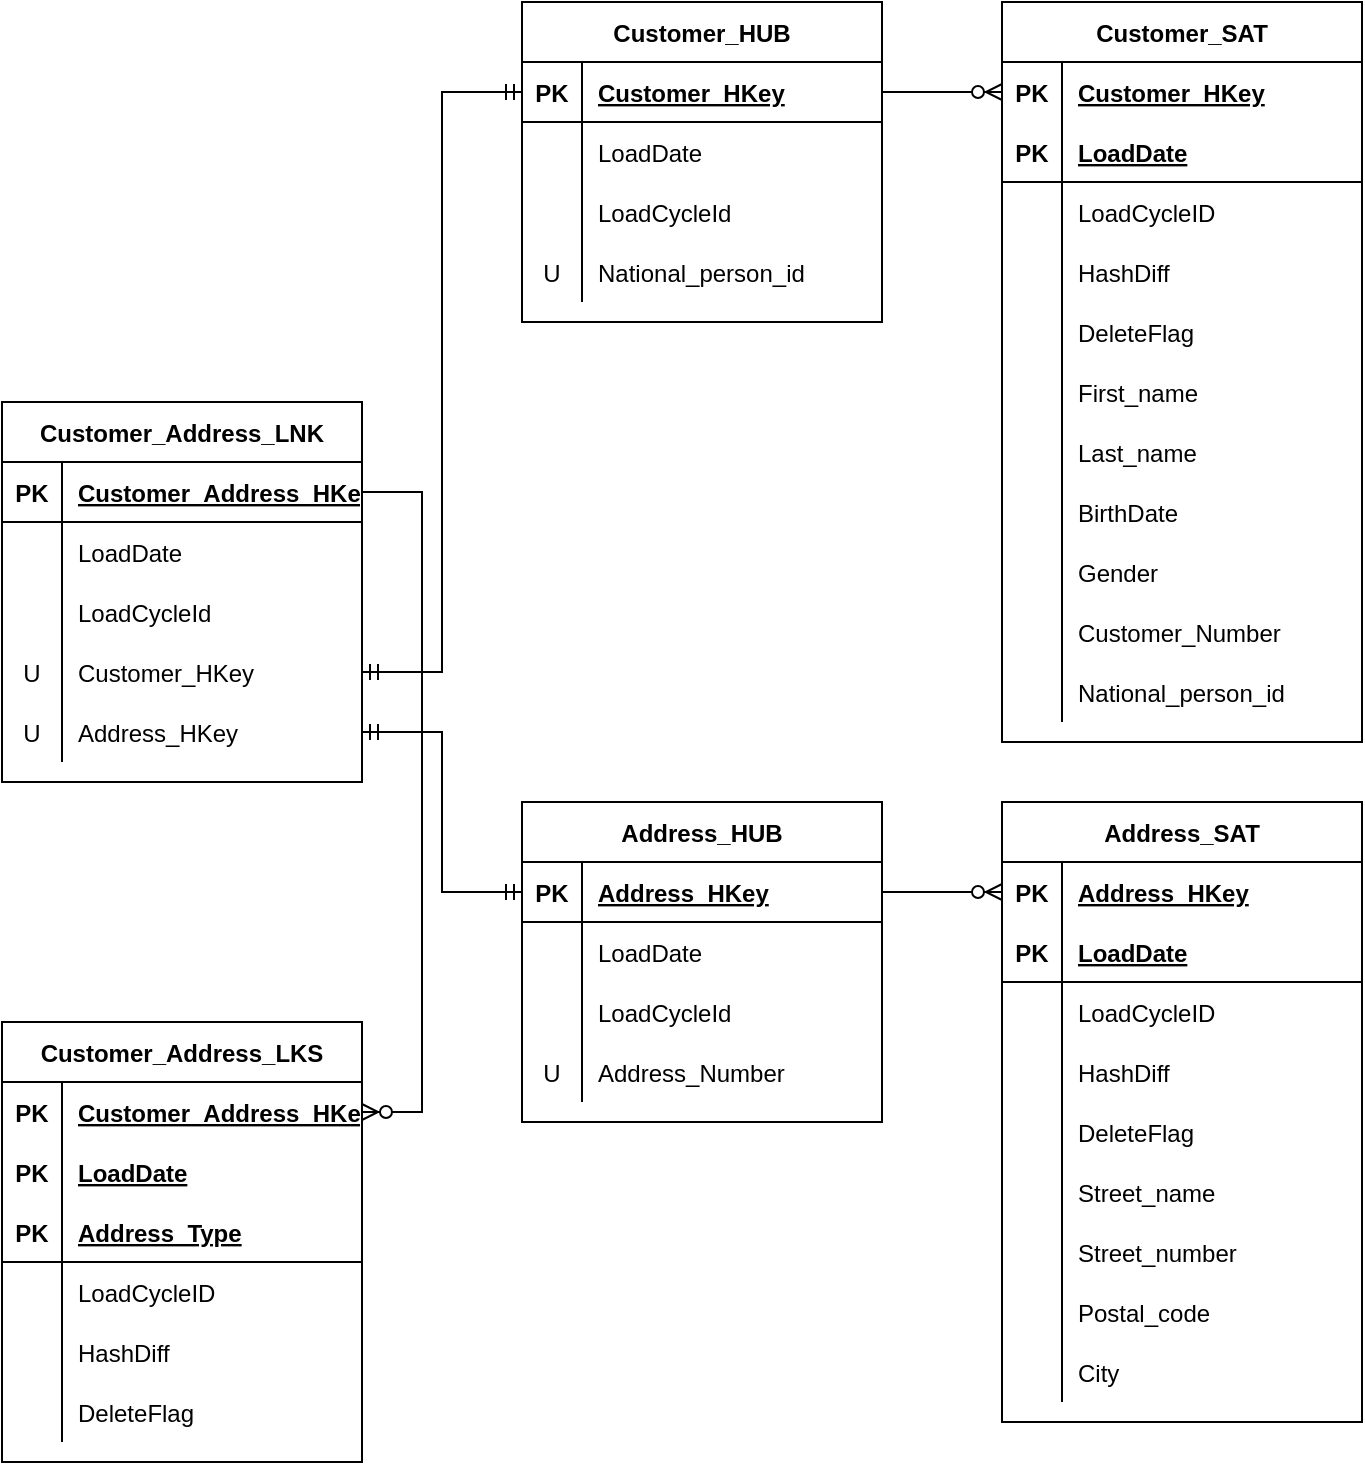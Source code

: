 <mxfile version="16.6.1" type="github">
  <diagram id="XhAqb81qaY7WWSxsu5OB" name="Page-1">
    <mxGraphModel dx="1407" dy="971" grid="1" gridSize="10" guides="1" tooltips="1" connect="1" arrows="1" fold="1" page="1" pageScale="1" pageWidth="827" pageHeight="1169" math="0" shadow="0">
      <root>
        <mxCell id="0" />
        <mxCell id="1" parent="0" />
        <mxCell id="ZphcTN7l0d4UDiau926S-1" value="Customer_HUB" style="shape=table;startSize=30;container=1;collapsible=1;childLayout=tableLayout;fixedRows=1;rowLines=0;fontStyle=1;align=center;resizeLast=1;" parent="1" vertex="1">
          <mxGeometry x="380" y="40" width="180" height="160" as="geometry" />
        </mxCell>
        <mxCell id="ZphcTN7l0d4UDiau926S-2" value="" style="shape=tableRow;horizontal=0;startSize=0;swimlaneHead=0;swimlaneBody=0;fillColor=none;collapsible=0;dropTarget=0;points=[[0,0.5],[1,0.5]];portConstraint=eastwest;top=0;left=0;right=0;bottom=1;" parent="ZphcTN7l0d4UDiau926S-1" vertex="1">
          <mxGeometry y="30" width="180" height="30" as="geometry" />
        </mxCell>
        <mxCell id="ZphcTN7l0d4UDiau926S-3" value="PK" style="shape=partialRectangle;connectable=0;fillColor=none;top=0;left=0;bottom=0;right=0;fontStyle=1;overflow=hidden;" parent="ZphcTN7l0d4UDiau926S-2" vertex="1">
          <mxGeometry width="30" height="30" as="geometry">
            <mxRectangle width="30" height="30" as="alternateBounds" />
          </mxGeometry>
        </mxCell>
        <mxCell id="ZphcTN7l0d4UDiau926S-4" value="Customer_HKey" style="shape=partialRectangle;connectable=0;fillColor=none;top=0;left=0;bottom=0;right=0;align=left;spacingLeft=6;fontStyle=5;overflow=hidden;" parent="ZphcTN7l0d4UDiau926S-2" vertex="1">
          <mxGeometry x="30" width="150" height="30" as="geometry">
            <mxRectangle width="150" height="30" as="alternateBounds" />
          </mxGeometry>
        </mxCell>
        <mxCell id="ZphcTN7l0d4UDiau926S-5" value="" style="shape=tableRow;horizontal=0;startSize=0;swimlaneHead=0;swimlaneBody=0;fillColor=none;collapsible=0;dropTarget=0;points=[[0,0.5],[1,0.5]];portConstraint=eastwest;top=0;left=0;right=0;bottom=0;" parent="ZphcTN7l0d4UDiau926S-1" vertex="1">
          <mxGeometry y="60" width="180" height="30" as="geometry" />
        </mxCell>
        <mxCell id="ZphcTN7l0d4UDiau926S-6" value="" style="shape=partialRectangle;connectable=0;fillColor=none;top=0;left=0;bottom=0;right=0;editable=1;overflow=hidden;" parent="ZphcTN7l0d4UDiau926S-5" vertex="1">
          <mxGeometry width="30" height="30" as="geometry">
            <mxRectangle width="30" height="30" as="alternateBounds" />
          </mxGeometry>
        </mxCell>
        <mxCell id="ZphcTN7l0d4UDiau926S-7" value="LoadDate" style="shape=partialRectangle;connectable=0;fillColor=none;top=0;left=0;bottom=0;right=0;align=left;spacingLeft=6;overflow=hidden;" parent="ZphcTN7l0d4UDiau926S-5" vertex="1">
          <mxGeometry x="30" width="150" height="30" as="geometry">
            <mxRectangle width="150" height="30" as="alternateBounds" />
          </mxGeometry>
        </mxCell>
        <mxCell id="ZphcTN7l0d4UDiau926S-8" value="" style="shape=tableRow;horizontal=0;startSize=0;swimlaneHead=0;swimlaneBody=0;fillColor=none;collapsible=0;dropTarget=0;points=[[0,0.5],[1,0.5]];portConstraint=eastwest;top=0;left=0;right=0;bottom=0;" parent="ZphcTN7l0d4UDiau926S-1" vertex="1">
          <mxGeometry y="90" width="180" height="30" as="geometry" />
        </mxCell>
        <mxCell id="ZphcTN7l0d4UDiau926S-9" value="" style="shape=partialRectangle;connectable=0;fillColor=none;top=0;left=0;bottom=0;right=0;editable=1;overflow=hidden;" parent="ZphcTN7l0d4UDiau926S-8" vertex="1">
          <mxGeometry width="30" height="30" as="geometry">
            <mxRectangle width="30" height="30" as="alternateBounds" />
          </mxGeometry>
        </mxCell>
        <mxCell id="ZphcTN7l0d4UDiau926S-10" value="LoadCycleId" style="shape=partialRectangle;connectable=0;fillColor=none;top=0;left=0;bottom=0;right=0;align=left;spacingLeft=6;overflow=hidden;" parent="ZphcTN7l0d4UDiau926S-8" vertex="1">
          <mxGeometry x="30" width="150" height="30" as="geometry">
            <mxRectangle width="150" height="30" as="alternateBounds" />
          </mxGeometry>
        </mxCell>
        <mxCell id="ZphcTN7l0d4UDiau926S-11" value="" style="shape=tableRow;horizontal=0;startSize=0;swimlaneHead=0;swimlaneBody=0;fillColor=none;collapsible=0;dropTarget=0;points=[[0,0.5],[1,0.5]];portConstraint=eastwest;top=0;left=0;right=0;bottom=0;" parent="ZphcTN7l0d4UDiau926S-1" vertex="1">
          <mxGeometry y="120" width="180" height="30" as="geometry" />
        </mxCell>
        <mxCell id="ZphcTN7l0d4UDiau926S-12" value="U" style="shape=partialRectangle;connectable=0;fillColor=none;top=0;left=0;bottom=0;right=0;editable=1;overflow=hidden;" parent="ZphcTN7l0d4UDiau926S-11" vertex="1">
          <mxGeometry width="30" height="30" as="geometry">
            <mxRectangle width="30" height="30" as="alternateBounds" />
          </mxGeometry>
        </mxCell>
        <mxCell id="ZphcTN7l0d4UDiau926S-13" value="National_person_id" style="shape=partialRectangle;connectable=0;fillColor=none;top=0;left=0;bottom=0;right=0;align=left;spacingLeft=6;overflow=hidden;" parent="ZphcTN7l0d4UDiau926S-11" vertex="1">
          <mxGeometry x="30" width="150" height="30" as="geometry">
            <mxRectangle width="150" height="30" as="alternateBounds" />
          </mxGeometry>
        </mxCell>
        <mxCell id="_coLPlHxsg114Q_rJmpB-6" value="" style="edgeStyle=entityRelationEdgeStyle;fontSize=12;html=1;endArrow=ERzeroToMany;endFill=1;rounded=0;entryX=0;entryY=0.5;entryDx=0;entryDy=0;exitX=1;exitY=0.5;exitDx=0;exitDy=0;" parent="1" source="ZphcTN7l0d4UDiau926S-2" target="V0uBWuoTzlH4KgRFB7Cc-2" edge="1">
          <mxGeometry width="100" height="100" relative="1" as="geometry">
            <mxPoint x="480" y="780" as="sourcePoint" />
            <mxPoint x="540" y="75" as="targetPoint" />
          </mxGeometry>
        </mxCell>
        <mxCell id="_coLPlHxsg114Q_rJmpB-7" value="" style="edgeStyle=entityRelationEdgeStyle;fontSize=12;html=1;endArrow=ERzeroToMany;endFill=1;rounded=0;entryX=0;entryY=0.5;entryDx=0;entryDy=0;exitX=1;exitY=0.5;exitDx=0;exitDy=0;" parent="1" source="V0uBWuoTzlH4KgRFB7Cc-82" target="V0uBWuoTzlH4KgRFB7Cc-36" edge="1">
          <mxGeometry width="100" height="100" relative="1" as="geometry">
            <mxPoint x="460" y="570" as="sourcePoint" />
            <mxPoint x="540" y="525" as="targetPoint" />
          </mxGeometry>
        </mxCell>
        <mxCell id="V0uBWuoTzlH4KgRFB7Cc-1" value="Customer_SAT" style="shape=table;startSize=30;container=1;collapsible=1;childLayout=tableLayout;fixedRows=1;rowLines=0;fontStyle=1;align=center;resizeLast=1;" vertex="1" parent="1">
          <mxGeometry x="620" y="40" width="180" height="370" as="geometry" />
        </mxCell>
        <mxCell id="V0uBWuoTzlH4KgRFB7Cc-2" value="" style="shape=tableRow;horizontal=0;startSize=0;swimlaneHead=0;swimlaneBody=0;fillColor=none;collapsible=0;dropTarget=0;points=[[0,0.5],[1,0.5]];portConstraint=eastwest;top=0;left=0;right=0;bottom=0;" vertex="1" parent="V0uBWuoTzlH4KgRFB7Cc-1">
          <mxGeometry y="30" width="180" height="30" as="geometry" />
        </mxCell>
        <mxCell id="V0uBWuoTzlH4KgRFB7Cc-3" value="PK" style="shape=partialRectangle;connectable=0;fillColor=none;top=0;left=0;bottom=0;right=0;fontStyle=1;overflow=hidden;" vertex="1" parent="V0uBWuoTzlH4KgRFB7Cc-2">
          <mxGeometry width="30" height="30" as="geometry">
            <mxRectangle width="30" height="30" as="alternateBounds" />
          </mxGeometry>
        </mxCell>
        <mxCell id="V0uBWuoTzlH4KgRFB7Cc-4" value="Customer_HKey" style="shape=partialRectangle;connectable=0;fillColor=none;top=0;left=0;bottom=0;right=0;align=left;spacingLeft=6;fontStyle=5;overflow=hidden;" vertex="1" parent="V0uBWuoTzlH4KgRFB7Cc-2">
          <mxGeometry x="30" width="150" height="30" as="geometry">
            <mxRectangle width="150" height="30" as="alternateBounds" />
          </mxGeometry>
        </mxCell>
        <mxCell id="V0uBWuoTzlH4KgRFB7Cc-5" value="" style="shape=tableRow;horizontal=0;startSize=0;swimlaneHead=0;swimlaneBody=0;fillColor=none;collapsible=0;dropTarget=0;points=[[0,0.5],[1,0.5]];portConstraint=eastwest;top=0;left=0;right=0;bottom=1;" vertex="1" parent="V0uBWuoTzlH4KgRFB7Cc-1">
          <mxGeometry y="60" width="180" height="30" as="geometry" />
        </mxCell>
        <mxCell id="V0uBWuoTzlH4KgRFB7Cc-6" value="PK" style="shape=partialRectangle;connectable=0;fillColor=none;top=0;left=0;bottom=0;right=0;fontStyle=1;overflow=hidden;" vertex="1" parent="V0uBWuoTzlH4KgRFB7Cc-5">
          <mxGeometry width="30" height="30" as="geometry">
            <mxRectangle width="30" height="30" as="alternateBounds" />
          </mxGeometry>
        </mxCell>
        <mxCell id="V0uBWuoTzlH4KgRFB7Cc-7" value="LoadDate" style="shape=partialRectangle;connectable=0;fillColor=none;top=0;left=0;bottom=0;right=0;align=left;spacingLeft=6;fontStyle=5;overflow=hidden;" vertex="1" parent="V0uBWuoTzlH4KgRFB7Cc-5">
          <mxGeometry x="30" width="150" height="30" as="geometry">
            <mxRectangle width="150" height="30" as="alternateBounds" />
          </mxGeometry>
        </mxCell>
        <mxCell id="V0uBWuoTzlH4KgRFB7Cc-8" value="" style="shape=tableRow;horizontal=0;startSize=0;swimlaneHead=0;swimlaneBody=0;fillColor=none;collapsible=0;dropTarget=0;points=[[0,0.5],[1,0.5]];portConstraint=eastwest;top=0;left=0;right=0;bottom=0;" vertex="1" parent="V0uBWuoTzlH4KgRFB7Cc-1">
          <mxGeometry y="90" width="180" height="30" as="geometry" />
        </mxCell>
        <mxCell id="V0uBWuoTzlH4KgRFB7Cc-9" value="" style="shape=partialRectangle;connectable=0;fillColor=none;top=0;left=0;bottom=0;right=0;editable=1;overflow=hidden;" vertex="1" parent="V0uBWuoTzlH4KgRFB7Cc-8">
          <mxGeometry width="30" height="30" as="geometry">
            <mxRectangle width="30" height="30" as="alternateBounds" />
          </mxGeometry>
        </mxCell>
        <mxCell id="V0uBWuoTzlH4KgRFB7Cc-10" value="LoadCycleID" style="shape=partialRectangle;connectable=0;fillColor=none;top=0;left=0;bottom=0;right=0;align=left;spacingLeft=6;overflow=hidden;" vertex="1" parent="V0uBWuoTzlH4KgRFB7Cc-8">
          <mxGeometry x="30" width="150" height="30" as="geometry">
            <mxRectangle width="150" height="30" as="alternateBounds" />
          </mxGeometry>
        </mxCell>
        <mxCell id="V0uBWuoTzlH4KgRFB7Cc-11" value="" style="shape=tableRow;horizontal=0;startSize=0;swimlaneHead=0;swimlaneBody=0;fillColor=none;collapsible=0;dropTarget=0;points=[[0,0.5],[1,0.5]];portConstraint=eastwest;top=0;left=0;right=0;bottom=0;" vertex="1" parent="V0uBWuoTzlH4KgRFB7Cc-1">
          <mxGeometry y="120" width="180" height="30" as="geometry" />
        </mxCell>
        <mxCell id="V0uBWuoTzlH4KgRFB7Cc-12" value="" style="shape=partialRectangle;connectable=0;fillColor=none;top=0;left=0;bottom=0;right=0;editable=1;overflow=hidden;" vertex="1" parent="V0uBWuoTzlH4KgRFB7Cc-11">
          <mxGeometry width="30" height="30" as="geometry">
            <mxRectangle width="30" height="30" as="alternateBounds" />
          </mxGeometry>
        </mxCell>
        <mxCell id="V0uBWuoTzlH4KgRFB7Cc-13" value="HashDiff" style="shape=partialRectangle;connectable=0;fillColor=none;top=0;left=0;bottom=0;right=0;align=left;spacingLeft=6;overflow=hidden;" vertex="1" parent="V0uBWuoTzlH4KgRFB7Cc-11">
          <mxGeometry x="30" width="150" height="30" as="geometry">
            <mxRectangle width="150" height="30" as="alternateBounds" />
          </mxGeometry>
        </mxCell>
        <mxCell id="V0uBWuoTzlH4KgRFB7Cc-14" style="shape=tableRow;horizontal=0;startSize=0;swimlaneHead=0;swimlaneBody=0;fillColor=none;collapsible=0;dropTarget=0;points=[[0,0.5],[1,0.5]];portConstraint=eastwest;top=0;left=0;right=0;bottom=0;" vertex="1" parent="V0uBWuoTzlH4KgRFB7Cc-1">
          <mxGeometry y="150" width="180" height="30" as="geometry" />
        </mxCell>
        <mxCell id="V0uBWuoTzlH4KgRFB7Cc-15" style="shape=partialRectangle;connectable=0;fillColor=none;top=0;left=0;bottom=0;right=0;editable=1;overflow=hidden;" vertex="1" parent="V0uBWuoTzlH4KgRFB7Cc-14">
          <mxGeometry width="30" height="30" as="geometry">
            <mxRectangle width="30" height="30" as="alternateBounds" />
          </mxGeometry>
        </mxCell>
        <mxCell id="V0uBWuoTzlH4KgRFB7Cc-16" value="DeleteFlag" style="shape=partialRectangle;connectable=0;fillColor=none;top=0;left=0;bottom=0;right=0;align=left;spacingLeft=6;overflow=hidden;" vertex="1" parent="V0uBWuoTzlH4KgRFB7Cc-14">
          <mxGeometry x="30" width="150" height="30" as="geometry">
            <mxRectangle width="150" height="30" as="alternateBounds" />
          </mxGeometry>
        </mxCell>
        <mxCell id="V0uBWuoTzlH4KgRFB7Cc-17" style="shape=tableRow;horizontal=0;startSize=0;swimlaneHead=0;swimlaneBody=0;fillColor=none;collapsible=0;dropTarget=0;points=[[0,0.5],[1,0.5]];portConstraint=eastwest;top=0;left=0;right=0;bottom=0;" vertex="1" parent="V0uBWuoTzlH4KgRFB7Cc-1">
          <mxGeometry y="180" width="180" height="30" as="geometry" />
        </mxCell>
        <mxCell id="V0uBWuoTzlH4KgRFB7Cc-18" style="shape=partialRectangle;connectable=0;fillColor=none;top=0;left=0;bottom=0;right=0;editable=1;overflow=hidden;" vertex="1" parent="V0uBWuoTzlH4KgRFB7Cc-17">
          <mxGeometry width="30" height="30" as="geometry">
            <mxRectangle width="30" height="30" as="alternateBounds" />
          </mxGeometry>
        </mxCell>
        <mxCell id="V0uBWuoTzlH4KgRFB7Cc-19" value="First_name" style="shape=partialRectangle;connectable=0;fillColor=none;top=0;left=0;bottom=0;right=0;align=left;spacingLeft=6;overflow=hidden;" vertex="1" parent="V0uBWuoTzlH4KgRFB7Cc-17">
          <mxGeometry x="30" width="150" height="30" as="geometry">
            <mxRectangle width="150" height="30" as="alternateBounds" />
          </mxGeometry>
        </mxCell>
        <mxCell id="V0uBWuoTzlH4KgRFB7Cc-20" style="shape=tableRow;horizontal=0;startSize=0;swimlaneHead=0;swimlaneBody=0;fillColor=none;collapsible=0;dropTarget=0;points=[[0,0.5],[1,0.5]];portConstraint=eastwest;top=0;left=0;right=0;bottom=0;" vertex="1" parent="V0uBWuoTzlH4KgRFB7Cc-1">
          <mxGeometry y="210" width="180" height="30" as="geometry" />
        </mxCell>
        <mxCell id="V0uBWuoTzlH4KgRFB7Cc-21" style="shape=partialRectangle;connectable=0;fillColor=none;top=0;left=0;bottom=0;right=0;editable=1;overflow=hidden;" vertex="1" parent="V0uBWuoTzlH4KgRFB7Cc-20">
          <mxGeometry width="30" height="30" as="geometry">
            <mxRectangle width="30" height="30" as="alternateBounds" />
          </mxGeometry>
        </mxCell>
        <mxCell id="V0uBWuoTzlH4KgRFB7Cc-22" value="Last_name" style="shape=partialRectangle;connectable=0;fillColor=none;top=0;left=0;bottom=0;right=0;align=left;spacingLeft=6;overflow=hidden;" vertex="1" parent="V0uBWuoTzlH4KgRFB7Cc-20">
          <mxGeometry x="30" width="150" height="30" as="geometry">
            <mxRectangle width="150" height="30" as="alternateBounds" />
          </mxGeometry>
        </mxCell>
        <mxCell id="V0uBWuoTzlH4KgRFB7Cc-23" style="shape=tableRow;horizontal=0;startSize=0;swimlaneHead=0;swimlaneBody=0;fillColor=none;collapsible=0;dropTarget=0;points=[[0,0.5],[1,0.5]];portConstraint=eastwest;top=0;left=0;right=0;bottom=0;" vertex="1" parent="V0uBWuoTzlH4KgRFB7Cc-1">
          <mxGeometry y="240" width="180" height="30" as="geometry" />
        </mxCell>
        <mxCell id="V0uBWuoTzlH4KgRFB7Cc-24" style="shape=partialRectangle;connectable=0;fillColor=none;top=0;left=0;bottom=0;right=0;editable=1;overflow=hidden;" vertex="1" parent="V0uBWuoTzlH4KgRFB7Cc-23">
          <mxGeometry width="30" height="30" as="geometry">
            <mxRectangle width="30" height="30" as="alternateBounds" />
          </mxGeometry>
        </mxCell>
        <mxCell id="V0uBWuoTzlH4KgRFB7Cc-25" value="BirthDate" style="shape=partialRectangle;connectable=0;fillColor=none;top=0;left=0;bottom=0;right=0;align=left;spacingLeft=6;overflow=hidden;" vertex="1" parent="V0uBWuoTzlH4KgRFB7Cc-23">
          <mxGeometry x="30" width="150" height="30" as="geometry">
            <mxRectangle width="150" height="30" as="alternateBounds" />
          </mxGeometry>
        </mxCell>
        <mxCell id="V0uBWuoTzlH4KgRFB7Cc-26" style="shape=tableRow;horizontal=0;startSize=0;swimlaneHead=0;swimlaneBody=0;fillColor=none;collapsible=0;dropTarget=0;points=[[0,0.5],[1,0.5]];portConstraint=eastwest;top=0;left=0;right=0;bottom=0;" vertex="1" parent="V0uBWuoTzlH4KgRFB7Cc-1">
          <mxGeometry y="270" width="180" height="30" as="geometry" />
        </mxCell>
        <mxCell id="V0uBWuoTzlH4KgRFB7Cc-27" style="shape=partialRectangle;connectable=0;fillColor=none;top=0;left=0;bottom=0;right=0;editable=1;overflow=hidden;" vertex="1" parent="V0uBWuoTzlH4KgRFB7Cc-26">
          <mxGeometry width="30" height="30" as="geometry">
            <mxRectangle width="30" height="30" as="alternateBounds" />
          </mxGeometry>
        </mxCell>
        <mxCell id="V0uBWuoTzlH4KgRFB7Cc-28" value="Gender" style="shape=partialRectangle;connectable=0;fillColor=none;top=0;left=0;bottom=0;right=0;align=left;spacingLeft=6;overflow=hidden;" vertex="1" parent="V0uBWuoTzlH4KgRFB7Cc-26">
          <mxGeometry x="30" width="150" height="30" as="geometry">
            <mxRectangle width="150" height="30" as="alternateBounds" />
          </mxGeometry>
        </mxCell>
        <mxCell id="V0uBWuoTzlH4KgRFB7Cc-32" value="" style="shape=tableRow;horizontal=0;startSize=0;swimlaneHead=0;swimlaneBody=0;fillColor=none;collapsible=0;dropTarget=0;points=[[0,0.5],[1,0.5]];portConstraint=eastwest;top=0;left=0;right=0;bottom=0;" vertex="1" parent="V0uBWuoTzlH4KgRFB7Cc-1">
          <mxGeometry y="300" width="180" height="30" as="geometry" />
        </mxCell>
        <mxCell id="V0uBWuoTzlH4KgRFB7Cc-33" value="" style="shape=partialRectangle;connectable=0;fillColor=none;top=0;left=0;bottom=0;right=0;editable=1;overflow=hidden;" vertex="1" parent="V0uBWuoTzlH4KgRFB7Cc-32">
          <mxGeometry width="30" height="30" as="geometry">
            <mxRectangle width="30" height="30" as="alternateBounds" />
          </mxGeometry>
        </mxCell>
        <mxCell id="V0uBWuoTzlH4KgRFB7Cc-34" value="Customer_Number" style="shape=partialRectangle;connectable=0;fillColor=none;top=0;left=0;bottom=0;right=0;align=left;spacingLeft=6;overflow=hidden;" vertex="1" parent="V0uBWuoTzlH4KgRFB7Cc-32">
          <mxGeometry x="30" width="150" height="30" as="geometry">
            <mxRectangle width="150" height="30" as="alternateBounds" />
          </mxGeometry>
        </mxCell>
        <mxCell id="V0uBWuoTzlH4KgRFB7Cc-29" style="shape=tableRow;horizontal=0;startSize=0;swimlaneHead=0;swimlaneBody=0;fillColor=none;collapsible=0;dropTarget=0;points=[[0,0.5],[1,0.5]];portConstraint=eastwest;top=0;left=0;right=0;bottom=0;" vertex="1" parent="V0uBWuoTzlH4KgRFB7Cc-1">
          <mxGeometry y="330" width="180" height="30" as="geometry" />
        </mxCell>
        <mxCell id="V0uBWuoTzlH4KgRFB7Cc-30" style="shape=partialRectangle;connectable=0;fillColor=none;top=0;left=0;bottom=0;right=0;editable=1;overflow=hidden;" vertex="1" parent="V0uBWuoTzlH4KgRFB7Cc-29">
          <mxGeometry width="30" height="30" as="geometry">
            <mxRectangle width="30" height="30" as="alternateBounds" />
          </mxGeometry>
        </mxCell>
        <mxCell id="V0uBWuoTzlH4KgRFB7Cc-31" value="National_person_id" style="shape=partialRectangle;connectable=0;fillColor=none;top=0;left=0;bottom=0;right=0;align=left;spacingLeft=6;overflow=hidden;" vertex="1" parent="V0uBWuoTzlH4KgRFB7Cc-29">
          <mxGeometry x="30" width="150" height="30" as="geometry">
            <mxRectangle width="150" height="30" as="alternateBounds" />
          </mxGeometry>
        </mxCell>
        <mxCell id="V0uBWuoTzlH4KgRFB7Cc-35" value="Address_SAT" style="shape=table;startSize=30;container=1;collapsible=1;childLayout=tableLayout;fixedRows=1;rowLines=0;fontStyle=1;align=center;resizeLast=1;" vertex="1" parent="1">
          <mxGeometry x="620" y="440" width="180" height="310" as="geometry" />
        </mxCell>
        <mxCell id="V0uBWuoTzlH4KgRFB7Cc-36" value="" style="shape=tableRow;horizontal=0;startSize=0;swimlaneHead=0;swimlaneBody=0;fillColor=none;collapsible=0;dropTarget=0;points=[[0,0.5],[1,0.5]];portConstraint=eastwest;top=0;left=0;right=0;bottom=0;" vertex="1" parent="V0uBWuoTzlH4KgRFB7Cc-35">
          <mxGeometry y="30" width="180" height="30" as="geometry" />
        </mxCell>
        <mxCell id="V0uBWuoTzlH4KgRFB7Cc-37" value="PK" style="shape=partialRectangle;connectable=0;fillColor=none;top=0;left=0;bottom=0;right=0;fontStyle=1;overflow=hidden;" vertex="1" parent="V0uBWuoTzlH4KgRFB7Cc-36">
          <mxGeometry width="30" height="30" as="geometry">
            <mxRectangle width="30" height="30" as="alternateBounds" />
          </mxGeometry>
        </mxCell>
        <mxCell id="V0uBWuoTzlH4KgRFB7Cc-38" value="Address_HKey" style="shape=partialRectangle;connectable=0;fillColor=none;top=0;left=0;bottom=0;right=0;align=left;spacingLeft=6;fontStyle=5;overflow=hidden;" vertex="1" parent="V0uBWuoTzlH4KgRFB7Cc-36">
          <mxGeometry x="30" width="150" height="30" as="geometry">
            <mxRectangle width="150" height="30" as="alternateBounds" />
          </mxGeometry>
        </mxCell>
        <mxCell id="V0uBWuoTzlH4KgRFB7Cc-39" value="" style="shape=tableRow;horizontal=0;startSize=0;swimlaneHead=0;swimlaneBody=0;fillColor=none;collapsible=0;dropTarget=0;points=[[0,0.5],[1,0.5]];portConstraint=eastwest;top=0;left=0;right=0;bottom=1;" vertex="1" parent="V0uBWuoTzlH4KgRFB7Cc-35">
          <mxGeometry y="60" width="180" height="30" as="geometry" />
        </mxCell>
        <mxCell id="V0uBWuoTzlH4KgRFB7Cc-40" value="PK" style="shape=partialRectangle;connectable=0;fillColor=none;top=0;left=0;bottom=0;right=0;fontStyle=1;overflow=hidden;" vertex="1" parent="V0uBWuoTzlH4KgRFB7Cc-39">
          <mxGeometry width="30" height="30" as="geometry">
            <mxRectangle width="30" height="30" as="alternateBounds" />
          </mxGeometry>
        </mxCell>
        <mxCell id="V0uBWuoTzlH4KgRFB7Cc-41" value="LoadDate" style="shape=partialRectangle;connectable=0;fillColor=none;top=0;left=0;bottom=0;right=0;align=left;spacingLeft=6;fontStyle=5;overflow=hidden;" vertex="1" parent="V0uBWuoTzlH4KgRFB7Cc-39">
          <mxGeometry x="30" width="150" height="30" as="geometry">
            <mxRectangle width="150" height="30" as="alternateBounds" />
          </mxGeometry>
        </mxCell>
        <mxCell id="V0uBWuoTzlH4KgRFB7Cc-42" value="" style="shape=tableRow;horizontal=0;startSize=0;swimlaneHead=0;swimlaneBody=0;fillColor=none;collapsible=0;dropTarget=0;points=[[0,0.5],[1,0.5]];portConstraint=eastwest;top=0;left=0;right=0;bottom=0;" vertex="1" parent="V0uBWuoTzlH4KgRFB7Cc-35">
          <mxGeometry y="90" width="180" height="30" as="geometry" />
        </mxCell>
        <mxCell id="V0uBWuoTzlH4KgRFB7Cc-43" value="" style="shape=partialRectangle;connectable=0;fillColor=none;top=0;left=0;bottom=0;right=0;editable=1;overflow=hidden;" vertex="1" parent="V0uBWuoTzlH4KgRFB7Cc-42">
          <mxGeometry width="30" height="30" as="geometry">
            <mxRectangle width="30" height="30" as="alternateBounds" />
          </mxGeometry>
        </mxCell>
        <mxCell id="V0uBWuoTzlH4KgRFB7Cc-44" value="LoadCycleID" style="shape=partialRectangle;connectable=0;fillColor=none;top=0;left=0;bottom=0;right=0;align=left;spacingLeft=6;overflow=hidden;" vertex="1" parent="V0uBWuoTzlH4KgRFB7Cc-42">
          <mxGeometry x="30" width="150" height="30" as="geometry">
            <mxRectangle width="150" height="30" as="alternateBounds" />
          </mxGeometry>
        </mxCell>
        <mxCell id="V0uBWuoTzlH4KgRFB7Cc-45" value="" style="shape=tableRow;horizontal=0;startSize=0;swimlaneHead=0;swimlaneBody=0;fillColor=none;collapsible=0;dropTarget=0;points=[[0,0.5],[1,0.5]];portConstraint=eastwest;top=0;left=0;right=0;bottom=0;" vertex="1" parent="V0uBWuoTzlH4KgRFB7Cc-35">
          <mxGeometry y="120" width="180" height="30" as="geometry" />
        </mxCell>
        <mxCell id="V0uBWuoTzlH4KgRFB7Cc-46" value="" style="shape=partialRectangle;connectable=0;fillColor=none;top=0;left=0;bottom=0;right=0;editable=1;overflow=hidden;" vertex="1" parent="V0uBWuoTzlH4KgRFB7Cc-45">
          <mxGeometry width="30" height="30" as="geometry">
            <mxRectangle width="30" height="30" as="alternateBounds" />
          </mxGeometry>
        </mxCell>
        <mxCell id="V0uBWuoTzlH4KgRFB7Cc-47" value="HashDiff" style="shape=partialRectangle;connectable=0;fillColor=none;top=0;left=0;bottom=0;right=0;align=left;spacingLeft=6;overflow=hidden;" vertex="1" parent="V0uBWuoTzlH4KgRFB7Cc-45">
          <mxGeometry x="30" width="150" height="30" as="geometry">
            <mxRectangle width="150" height="30" as="alternateBounds" />
          </mxGeometry>
        </mxCell>
        <mxCell id="V0uBWuoTzlH4KgRFB7Cc-48" style="shape=tableRow;horizontal=0;startSize=0;swimlaneHead=0;swimlaneBody=0;fillColor=none;collapsible=0;dropTarget=0;points=[[0,0.5],[1,0.5]];portConstraint=eastwest;top=0;left=0;right=0;bottom=0;" vertex="1" parent="V0uBWuoTzlH4KgRFB7Cc-35">
          <mxGeometry y="150" width="180" height="30" as="geometry" />
        </mxCell>
        <mxCell id="V0uBWuoTzlH4KgRFB7Cc-49" style="shape=partialRectangle;connectable=0;fillColor=none;top=0;left=0;bottom=0;right=0;editable=1;overflow=hidden;" vertex="1" parent="V0uBWuoTzlH4KgRFB7Cc-48">
          <mxGeometry width="30" height="30" as="geometry">
            <mxRectangle width="30" height="30" as="alternateBounds" />
          </mxGeometry>
        </mxCell>
        <mxCell id="V0uBWuoTzlH4KgRFB7Cc-50" value="DeleteFlag" style="shape=partialRectangle;connectable=0;fillColor=none;top=0;left=0;bottom=0;right=0;align=left;spacingLeft=6;overflow=hidden;" vertex="1" parent="V0uBWuoTzlH4KgRFB7Cc-48">
          <mxGeometry x="30" width="150" height="30" as="geometry">
            <mxRectangle width="150" height="30" as="alternateBounds" />
          </mxGeometry>
        </mxCell>
        <mxCell id="V0uBWuoTzlH4KgRFB7Cc-51" style="shape=tableRow;horizontal=0;startSize=0;swimlaneHead=0;swimlaneBody=0;fillColor=none;collapsible=0;dropTarget=0;points=[[0,0.5],[1,0.5]];portConstraint=eastwest;top=0;left=0;right=0;bottom=0;" vertex="1" parent="V0uBWuoTzlH4KgRFB7Cc-35">
          <mxGeometry y="180" width="180" height="30" as="geometry" />
        </mxCell>
        <mxCell id="V0uBWuoTzlH4KgRFB7Cc-52" style="shape=partialRectangle;connectable=0;fillColor=none;top=0;left=0;bottom=0;right=0;editable=1;overflow=hidden;" vertex="1" parent="V0uBWuoTzlH4KgRFB7Cc-51">
          <mxGeometry width="30" height="30" as="geometry">
            <mxRectangle width="30" height="30" as="alternateBounds" />
          </mxGeometry>
        </mxCell>
        <mxCell id="V0uBWuoTzlH4KgRFB7Cc-53" value="Street_name" style="shape=partialRectangle;connectable=0;fillColor=none;top=0;left=0;bottom=0;right=0;align=left;spacingLeft=6;overflow=hidden;" vertex="1" parent="V0uBWuoTzlH4KgRFB7Cc-51">
          <mxGeometry x="30" width="150" height="30" as="geometry">
            <mxRectangle width="150" height="30" as="alternateBounds" />
          </mxGeometry>
        </mxCell>
        <mxCell id="V0uBWuoTzlH4KgRFB7Cc-54" style="shape=tableRow;horizontal=0;startSize=0;swimlaneHead=0;swimlaneBody=0;fillColor=none;collapsible=0;dropTarget=0;points=[[0,0.5],[1,0.5]];portConstraint=eastwest;top=0;left=0;right=0;bottom=0;" vertex="1" parent="V0uBWuoTzlH4KgRFB7Cc-35">
          <mxGeometry y="210" width="180" height="30" as="geometry" />
        </mxCell>
        <mxCell id="V0uBWuoTzlH4KgRFB7Cc-55" style="shape=partialRectangle;connectable=0;fillColor=none;top=0;left=0;bottom=0;right=0;editable=1;overflow=hidden;" vertex="1" parent="V0uBWuoTzlH4KgRFB7Cc-54">
          <mxGeometry width="30" height="30" as="geometry">
            <mxRectangle width="30" height="30" as="alternateBounds" />
          </mxGeometry>
        </mxCell>
        <mxCell id="V0uBWuoTzlH4KgRFB7Cc-56" value="Street_number" style="shape=partialRectangle;connectable=0;fillColor=none;top=0;left=0;bottom=0;right=0;align=left;spacingLeft=6;overflow=hidden;" vertex="1" parent="V0uBWuoTzlH4KgRFB7Cc-54">
          <mxGeometry x="30" width="150" height="30" as="geometry">
            <mxRectangle width="150" height="30" as="alternateBounds" />
          </mxGeometry>
        </mxCell>
        <mxCell id="V0uBWuoTzlH4KgRFB7Cc-57" style="shape=tableRow;horizontal=0;startSize=0;swimlaneHead=0;swimlaneBody=0;fillColor=none;collapsible=0;dropTarget=0;points=[[0,0.5],[1,0.5]];portConstraint=eastwest;top=0;left=0;right=0;bottom=0;" vertex="1" parent="V0uBWuoTzlH4KgRFB7Cc-35">
          <mxGeometry y="240" width="180" height="30" as="geometry" />
        </mxCell>
        <mxCell id="V0uBWuoTzlH4KgRFB7Cc-58" style="shape=partialRectangle;connectable=0;fillColor=none;top=0;left=0;bottom=0;right=0;editable=1;overflow=hidden;" vertex="1" parent="V0uBWuoTzlH4KgRFB7Cc-57">
          <mxGeometry width="30" height="30" as="geometry">
            <mxRectangle width="30" height="30" as="alternateBounds" />
          </mxGeometry>
        </mxCell>
        <mxCell id="V0uBWuoTzlH4KgRFB7Cc-59" value="Postal_code" style="shape=partialRectangle;connectable=0;fillColor=none;top=0;left=0;bottom=0;right=0;align=left;spacingLeft=6;overflow=hidden;" vertex="1" parent="V0uBWuoTzlH4KgRFB7Cc-57">
          <mxGeometry x="30" width="150" height="30" as="geometry">
            <mxRectangle width="150" height="30" as="alternateBounds" />
          </mxGeometry>
        </mxCell>
        <mxCell id="V0uBWuoTzlH4KgRFB7Cc-60" style="shape=tableRow;horizontal=0;startSize=0;swimlaneHead=0;swimlaneBody=0;fillColor=none;collapsible=0;dropTarget=0;points=[[0,0.5],[1,0.5]];portConstraint=eastwest;top=0;left=0;right=0;bottom=0;" vertex="1" parent="V0uBWuoTzlH4KgRFB7Cc-35">
          <mxGeometry y="270" width="180" height="30" as="geometry" />
        </mxCell>
        <mxCell id="V0uBWuoTzlH4KgRFB7Cc-61" style="shape=partialRectangle;connectable=0;fillColor=none;top=0;left=0;bottom=0;right=0;editable=1;overflow=hidden;" vertex="1" parent="V0uBWuoTzlH4KgRFB7Cc-60">
          <mxGeometry width="30" height="30" as="geometry">
            <mxRectangle width="30" height="30" as="alternateBounds" />
          </mxGeometry>
        </mxCell>
        <mxCell id="V0uBWuoTzlH4KgRFB7Cc-62" value="City" style="shape=partialRectangle;connectable=0;fillColor=none;top=0;left=0;bottom=0;right=0;align=left;spacingLeft=6;overflow=hidden;" vertex="1" parent="V0uBWuoTzlH4KgRFB7Cc-60">
          <mxGeometry x="30" width="150" height="30" as="geometry">
            <mxRectangle width="150" height="30" as="alternateBounds" />
          </mxGeometry>
        </mxCell>
        <mxCell id="V0uBWuoTzlH4KgRFB7Cc-81" value="Address_HUB" style="shape=table;startSize=30;container=1;collapsible=1;childLayout=tableLayout;fixedRows=1;rowLines=0;fontStyle=1;align=center;resizeLast=1;" vertex="1" parent="1">
          <mxGeometry x="380" y="440" width="180" height="160" as="geometry" />
        </mxCell>
        <mxCell id="V0uBWuoTzlH4KgRFB7Cc-82" value="" style="shape=tableRow;horizontal=0;startSize=0;swimlaneHead=0;swimlaneBody=0;fillColor=none;collapsible=0;dropTarget=0;points=[[0,0.5],[1,0.5]];portConstraint=eastwest;top=0;left=0;right=0;bottom=1;" vertex="1" parent="V0uBWuoTzlH4KgRFB7Cc-81">
          <mxGeometry y="30" width="180" height="30" as="geometry" />
        </mxCell>
        <mxCell id="V0uBWuoTzlH4KgRFB7Cc-83" value="PK" style="shape=partialRectangle;connectable=0;fillColor=none;top=0;left=0;bottom=0;right=0;fontStyle=1;overflow=hidden;" vertex="1" parent="V0uBWuoTzlH4KgRFB7Cc-82">
          <mxGeometry width="30" height="30" as="geometry">
            <mxRectangle width="30" height="30" as="alternateBounds" />
          </mxGeometry>
        </mxCell>
        <mxCell id="V0uBWuoTzlH4KgRFB7Cc-84" value="Address_HKey" style="shape=partialRectangle;connectable=0;fillColor=none;top=0;left=0;bottom=0;right=0;align=left;spacingLeft=6;fontStyle=5;overflow=hidden;" vertex="1" parent="V0uBWuoTzlH4KgRFB7Cc-82">
          <mxGeometry x="30" width="150" height="30" as="geometry">
            <mxRectangle width="150" height="30" as="alternateBounds" />
          </mxGeometry>
        </mxCell>
        <mxCell id="V0uBWuoTzlH4KgRFB7Cc-85" value="" style="shape=tableRow;horizontal=0;startSize=0;swimlaneHead=0;swimlaneBody=0;fillColor=none;collapsible=0;dropTarget=0;points=[[0,0.5],[1,0.5]];portConstraint=eastwest;top=0;left=0;right=0;bottom=0;" vertex="1" parent="V0uBWuoTzlH4KgRFB7Cc-81">
          <mxGeometry y="60" width="180" height="30" as="geometry" />
        </mxCell>
        <mxCell id="V0uBWuoTzlH4KgRFB7Cc-86" value="" style="shape=partialRectangle;connectable=0;fillColor=none;top=0;left=0;bottom=0;right=0;editable=1;overflow=hidden;" vertex="1" parent="V0uBWuoTzlH4KgRFB7Cc-85">
          <mxGeometry width="30" height="30" as="geometry">
            <mxRectangle width="30" height="30" as="alternateBounds" />
          </mxGeometry>
        </mxCell>
        <mxCell id="V0uBWuoTzlH4KgRFB7Cc-87" value="LoadDate" style="shape=partialRectangle;connectable=0;fillColor=none;top=0;left=0;bottom=0;right=0;align=left;spacingLeft=6;overflow=hidden;" vertex="1" parent="V0uBWuoTzlH4KgRFB7Cc-85">
          <mxGeometry x="30" width="150" height="30" as="geometry">
            <mxRectangle width="150" height="30" as="alternateBounds" />
          </mxGeometry>
        </mxCell>
        <mxCell id="V0uBWuoTzlH4KgRFB7Cc-88" value="" style="shape=tableRow;horizontal=0;startSize=0;swimlaneHead=0;swimlaneBody=0;fillColor=none;collapsible=0;dropTarget=0;points=[[0,0.5],[1,0.5]];portConstraint=eastwest;top=0;left=0;right=0;bottom=0;" vertex="1" parent="V0uBWuoTzlH4KgRFB7Cc-81">
          <mxGeometry y="90" width="180" height="30" as="geometry" />
        </mxCell>
        <mxCell id="V0uBWuoTzlH4KgRFB7Cc-89" value="" style="shape=partialRectangle;connectable=0;fillColor=none;top=0;left=0;bottom=0;right=0;editable=1;overflow=hidden;" vertex="1" parent="V0uBWuoTzlH4KgRFB7Cc-88">
          <mxGeometry width="30" height="30" as="geometry">
            <mxRectangle width="30" height="30" as="alternateBounds" />
          </mxGeometry>
        </mxCell>
        <mxCell id="V0uBWuoTzlH4KgRFB7Cc-90" value="LoadCycleId" style="shape=partialRectangle;connectable=0;fillColor=none;top=0;left=0;bottom=0;right=0;align=left;spacingLeft=6;overflow=hidden;" vertex="1" parent="V0uBWuoTzlH4KgRFB7Cc-88">
          <mxGeometry x="30" width="150" height="30" as="geometry">
            <mxRectangle width="150" height="30" as="alternateBounds" />
          </mxGeometry>
        </mxCell>
        <mxCell id="V0uBWuoTzlH4KgRFB7Cc-91" value="" style="shape=tableRow;horizontal=0;startSize=0;swimlaneHead=0;swimlaneBody=0;fillColor=none;collapsible=0;dropTarget=0;points=[[0,0.5],[1,0.5]];portConstraint=eastwest;top=0;left=0;right=0;bottom=0;" vertex="1" parent="V0uBWuoTzlH4KgRFB7Cc-81">
          <mxGeometry y="120" width="180" height="30" as="geometry" />
        </mxCell>
        <mxCell id="V0uBWuoTzlH4KgRFB7Cc-92" value="U" style="shape=partialRectangle;connectable=0;fillColor=none;top=0;left=0;bottom=0;right=0;editable=1;overflow=hidden;" vertex="1" parent="V0uBWuoTzlH4KgRFB7Cc-91">
          <mxGeometry width="30" height="30" as="geometry">
            <mxRectangle width="30" height="30" as="alternateBounds" />
          </mxGeometry>
        </mxCell>
        <mxCell id="V0uBWuoTzlH4KgRFB7Cc-93" value="Address_Number" style="shape=partialRectangle;connectable=0;fillColor=none;top=0;left=0;bottom=0;right=0;align=left;spacingLeft=6;overflow=hidden;" vertex="1" parent="V0uBWuoTzlH4KgRFB7Cc-91">
          <mxGeometry x="30" width="150" height="30" as="geometry">
            <mxRectangle width="150" height="30" as="alternateBounds" />
          </mxGeometry>
        </mxCell>
        <mxCell id="V0uBWuoTzlH4KgRFB7Cc-94" value="Customer_Address_LNK" style="shape=table;startSize=30;container=1;collapsible=1;childLayout=tableLayout;fixedRows=1;rowLines=0;fontStyle=1;align=center;resizeLast=1;" vertex="1" parent="1">
          <mxGeometry x="120" y="240" width="180" height="190" as="geometry" />
        </mxCell>
        <mxCell id="V0uBWuoTzlH4KgRFB7Cc-95" value="" style="shape=tableRow;horizontal=0;startSize=0;swimlaneHead=0;swimlaneBody=0;fillColor=none;collapsible=0;dropTarget=0;points=[[0,0.5],[1,0.5]];portConstraint=eastwest;top=0;left=0;right=0;bottom=1;" vertex="1" parent="V0uBWuoTzlH4KgRFB7Cc-94">
          <mxGeometry y="30" width="180" height="30" as="geometry" />
        </mxCell>
        <mxCell id="V0uBWuoTzlH4KgRFB7Cc-96" value="PK" style="shape=partialRectangle;connectable=0;fillColor=none;top=0;left=0;bottom=0;right=0;fontStyle=1;overflow=hidden;" vertex="1" parent="V0uBWuoTzlH4KgRFB7Cc-95">
          <mxGeometry width="30" height="30" as="geometry">
            <mxRectangle width="30" height="30" as="alternateBounds" />
          </mxGeometry>
        </mxCell>
        <mxCell id="V0uBWuoTzlH4KgRFB7Cc-97" value="Customer_Address_HKey" style="shape=partialRectangle;connectable=0;fillColor=none;top=0;left=0;bottom=0;right=0;align=left;spacingLeft=6;fontStyle=5;overflow=hidden;" vertex="1" parent="V0uBWuoTzlH4KgRFB7Cc-95">
          <mxGeometry x="30" width="150" height="30" as="geometry">
            <mxRectangle width="150" height="30" as="alternateBounds" />
          </mxGeometry>
        </mxCell>
        <mxCell id="V0uBWuoTzlH4KgRFB7Cc-98" value="" style="shape=tableRow;horizontal=0;startSize=0;swimlaneHead=0;swimlaneBody=0;fillColor=none;collapsible=0;dropTarget=0;points=[[0,0.5],[1,0.5]];portConstraint=eastwest;top=0;left=0;right=0;bottom=0;" vertex="1" parent="V0uBWuoTzlH4KgRFB7Cc-94">
          <mxGeometry y="60" width="180" height="30" as="geometry" />
        </mxCell>
        <mxCell id="V0uBWuoTzlH4KgRFB7Cc-99" value="" style="shape=partialRectangle;connectable=0;fillColor=none;top=0;left=0;bottom=0;right=0;editable=1;overflow=hidden;" vertex="1" parent="V0uBWuoTzlH4KgRFB7Cc-98">
          <mxGeometry width="30" height="30" as="geometry">
            <mxRectangle width="30" height="30" as="alternateBounds" />
          </mxGeometry>
        </mxCell>
        <mxCell id="V0uBWuoTzlH4KgRFB7Cc-100" value="LoadDate" style="shape=partialRectangle;connectable=0;fillColor=none;top=0;left=0;bottom=0;right=0;align=left;spacingLeft=6;overflow=hidden;" vertex="1" parent="V0uBWuoTzlH4KgRFB7Cc-98">
          <mxGeometry x="30" width="150" height="30" as="geometry">
            <mxRectangle width="150" height="30" as="alternateBounds" />
          </mxGeometry>
        </mxCell>
        <mxCell id="V0uBWuoTzlH4KgRFB7Cc-101" value="" style="shape=tableRow;horizontal=0;startSize=0;swimlaneHead=0;swimlaneBody=0;fillColor=none;collapsible=0;dropTarget=0;points=[[0,0.5],[1,0.5]];portConstraint=eastwest;top=0;left=0;right=0;bottom=0;" vertex="1" parent="V0uBWuoTzlH4KgRFB7Cc-94">
          <mxGeometry y="90" width="180" height="30" as="geometry" />
        </mxCell>
        <mxCell id="V0uBWuoTzlH4KgRFB7Cc-102" value="" style="shape=partialRectangle;connectable=0;fillColor=none;top=0;left=0;bottom=0;right=0;editable=1;overflow=hidden;" vertex="1" parent="V0uBWuoTzlH4KgRFB7Cc-101">
          <mxGeometry width="30" height="30" as="geometry">
            <mxRectangle width="30" height="30" as="alternateBounds" />
          </mxGeometry>
        </mxCell>
        <mxCell id="V0uBWuoTzlH4KgRFB7Cc-103" value="LoadCycleId" style="shape=partialRectangle;connectable=0;fillColor=none;top=0;left=0;bottom=0;right=0;align=left;spacingLeft=6;overflow=hidden;" vertex="1" parent="V0uBWuoTzlH4KgRFB7Cc-101">
          <mxGeometry x="30" width="150" height="30" as="geometry">
            <mxRectangle width="150" height="30" as="alternateBounds" />
          </mxGeometry>
        </mxCell>
        <mxCell id="V0uBWuoTzlH4KgRFB7Cc-104" value="" style="shape=tableRow;horizontal=0;startSize=0;swimlaneHead=0;swimlaneBody=0;fillColor=none;collapsible=0;dropTarget=0;points=[[0,0.5],[1,0.5]];portConstraint=eastwest;top=0;left=0;right=0;bottom=0;" vertex="1" parent="V0uBWuoTzlH4KgRFB7Cc-94">
          <mxGeometry y="120" width="180" height="30" as="geometry" />
        </mxCell>
        <mxCell id="V0uBWuoTzlH4KgRFB7Cc-105" value="U" style="shape=partialRectangle;connectable=0;fillColor=none;top=0;left=0;bottom=0;right=0;editable=1;overflow=hidden;" vertex="1" parent="V0uBWuoTzlH4KgRFB7Cc-104">
          <mxGeometry width="30" height="30" as="geometry">
            <mxRectangle width="30" height="30" as="alternateBounds" />
          </mxGeometry>
        </mxCell>
        <mxCell id="V0uBWuoTzlH4KgRFB7Cc-106" value="Customer_HKey" style="shape=partialRectangle;connectable=0;fillColor=none;top=0;left=0;bottom=0;right=0;align=left;spacingLeft=6;overflow=hidden;" vertex="1" parent="V0uBWuoTzlH4KgRFB7Cc-104">
          <mxGeometry x="30" width="150" height="30" as="geometry">
            <mxRectangle width="150" height="30" as="alternateBounds" />
          </mxGeometry>
        </mxCell>
        <mxCell id="V0uBWuoTzlH4KgRFB7Cc-107" style="shape=tableRow;horizontal=0;startSize=0;swimlaneHead=0;swimlaneBody=0;fillColor=none;collapsible=0;dropTarget=0;points=[[0,0.5],[1,0.5]];portConstraint=eastwest;top=0;left=0;right=0;bottom=0;" vertex="1" parent="V0uBWuoTzlH4KgRFB7Cc-94">
          <mxGeometry y="150" width="180" height="30" as="geometry" />
        </mxCell>
        <mxCell id="V0uBWuoTzlH4KgRFB7Cc-108" value="U" style="shape=partialRectangle;connectable=0;fillColor=none;top=0;left=0;bottom=0;right=0;editable=1;overflow=hidden;" vertex="1" parent="V0uBWuoTzlH4KgRFB7Cc-107">
          <mxGeometry width="30" height="30" as="geometry">
            <mxRectangle width="30" height="30" as="alternateBounds" />
          </mxGeometry>
        </mxCell>
        <mxCell id="V0uBWuoTzlH4KgRFB7Cc-109" value="Address_HKey" style="shape=partialRectangle;connectable=0;fillColor=none;top=0;left=0;bottom=0;right=0;align=left;spacingLeft=6;overflow=hidden;" vertex="1" parent="V0uBWuoTzlH4KgRFB7Cc-107">
          <mxGeometry x="30" width="150" height="30" as="geometry">
            <mxRectangle width="150" height="30" as="alternateBounds" />
          </mxGeometry>
        </mxCell>
        <mxCell id="V0uBWuoTzlH4KgRFB7Cc-110" value="" style="edgeStyle=orthogonalEdgeStyle;fontSize=12;html=1;endArrow=ERmandOne;startArrow=ERmandOne;rounded=0;entryX=0;entryY=0.5;entryDx=0;entryDy=0;exitX=1;exitY=0.5;exitDx=0;exitDy=0;" edge="1" parent="1" source="V0uBWuoTzlH4KgRFB7Cc-104" target="ZphcTN7l0d4UDiau926S-2">
          <mxGeometry width="100" height="100" relative="1" as="geometry">
            <mxPoint x="260" y="700" as="sourcePoint" />
            <mxPoint x="360" y="600" as="targetPoint" />
          </mxGeometry>
        </mxCell>
        <mxCell id="V0uBWuoTzlH4KgRFB7Cc-111" value="" style="edgeStyle=orthogonalEdgeStyle;fontSize=12;html=1;endArrow=ERmandOne;startArrow=ERmandOne;rounded=0;entryX=0;entryY=0.5;entryDx=0;entryDy=0;exitX=1;exitY=0.5;exitDx=0;exitDy=0;" edge="1" parent="1" source="V0uBWuoTzlH4KgRFB7Cc-107" target="V0uBWuoTzlH4KgRFB7Cc-82">
          <mxGeometry width="100" height="100" relative="1" as="geometry">
            <mxPoint x="270" y="385" as="sourcePoint" />
            <mxPoint x="390" y="95" as="targetPoint" />
          </mxGeometry>
        </mxCell>
        <mxCell id="V0uBWuoTzlH4KgRFB7Cc-112" value="Customer_Address_LKS" style="shape=table;startSize=30;container=1;collapsible=1;childLayout=tableLayout;fixedRows=1;rowLines=0;fontStyle=1;align=center;resizeLast=1;" vertex="1" parent="1">
          <mxGeometry x="120" y="550" width="180" height="220" as="geometry" />
        </mxCell>
        <mxCell id="V0uBWuoTzlH4KgRFB7Cc-113" value="" style="shape=tableRow;horizontal=0;startSize=0;swimlaneHead=0;swimlaneBody=0;fillColor=none;collapsible=0;dropTarget=0;points=[[0,0.5],[1,0.5]];portConstraint=eastwest;top=0;left=0;right=0;bottom=0;" vertex="1" parent="V0uBWuoTzlH4KgRFB7Cc-112">
          <mxGeometry y="30" width="180" height="30" as="geometry" />
        </mxCell>
        <mxCell id="V0uBWuoTzlH4KgRFB7Cc-114" value="PK" style="shape=partialRectangle;connectable=0;fillColor=none;top=0;left=0;bottom=0;right=0;fontStyle=1;overflow=hidden;" vertex="1" parent="V0uBWuoTzlH4KgRFB7Cc-113">
          <mxGeometry width="30" height="30" as="geometry">
            <mxRectangle width="30" height="30" as="alternateBounds" />
          </mxGeometry>
        </mxCell>
        <mxCell id="V0uBWuoTzlH4KgRFB7Cc-115" value="Customer_Address_HKey" style="shape=partialRectangle;connectable=0;fillColor=none;top=0;left=0;bottom=0;right=0;align=left;spacingLeft=6;fontStyle=5;overflow=hidden;" vertex="1" parent="V0uBWuoTzlH4KgRFB7Cc-113">
          <mxGeometry x="30" width="150" height="30" as="geometry">
            <mxRectangle width="150" height="30" as="alternateBounds" />
          </mxGeometry>
        </mxCell>
        <mxCell id="V0uBWuoTzlH4KgRFB7Cc-140" style="shape=tableRow;horizontal=0;startSize=0;swimlaneHead=0;swimlaneBody=0;fillColor=none;collapsible=0;dropTarget=0;points=[[0,0.5],[1,0.5]];portConstraint=eastwest;top=0;left=0;right=0;bottom=0;" vertex="1" parent="V0uBWuoTzlH4KgRFB7Cc-112">
          <mxGeometry y="60" width="180" height="30" as="geometry" />
        </mxCell>
        <mxCell id="V0uBWuoTzlH4KgRFB7Cc-141" value="PK" style="shape=partialRectangle;connectable=0;fillColor=none;top=0;left=0;bottom=0;right=0;fontStyle=1;overflow=hidden;" vertex="1" parent="V0uBWuoTzlH4KgRFB7Cc-140">
          <mxGeometry width="30" height="30" as="geometry">
            <mxRectangle width="30" height="30" as="alternateBounds" />
          </mxGeometry>
        </mxCell>
        <mxCell id="V0uBWuoTzlH4KgRFB7Cc-142" value="LoadDate" style="shape=partialRectangle;connectable=0;fillColor=none;top=0;left=0;bottom=0;right=0;align=left;spacingLeft=6;fontStyle=5;overflow=hidden;" vertex="1" parent="V0uBWuoTzlH4KgRFB7Cc-140">
          <mxGeometry x="30" width="150" height="30" as="geometry">
            <mxRectangle width="150" height="30" as="alternateBounds" />
          </mxGeometry>
        </mxCell>
        <mxCell id="V0uBWuoTzlH4KgRFB7Cc-116" value="" style="shape=tableRow;horizontal=0;startSize=0;swimlaneHead=0;swimlaneBody=0;fillColor=none;collapsible=0;dropTarget=0;points=[[0,0.5],[1,0.5]];portConstraint=eastwest;top=0;left=0;right=0;bottom=1;" vertex="1" parent="V0uBWuoTzlH4KgRFB7Cc-112">
          <mxGeometry y="90" width="180" height="30" as="geometry" />
        </mxCell>
        <mxCell id="V0uBWuoTzlH4KgRFB7Cc-117" value="PK" style="shape=partialRectangle;connectable=0;fillColor=none;top=0;left=0;bottom=0;right=0;fontStyle=1;overflow=hidden;" vertex="1" parent="V0uBWuoTzlH4KgRFB7Cc-116">
          <mxGeometry width="30" height="30" as="geometry">
            <mxRectangle width="30" height="30" as="alternateBounds" />
          </mxGeometry>
        </mxCell>
        <mxCell id="V0uBWuoTzlH4KgRFB7Cc-118" value="Address_Type" style="shape=partialRectangle;connectable=0;fillColor=none;top=0;left=0;bottom=0;right=0;align=left;spacingLeft=6;fontStyle=5;overflow=hidden;" vertex="1" parent="V0uBWuoTzlH4KgRFB7Cc-116">
          <mxGeometry x="30" width="150" height="30" as="geometry">
            <mxRectangle width="150" height="30" as="alternateBounds" />
          </mxGeometry>
        </mxCell>
        <mxCell id="V0uBWuoTzlH4KgRFB7Cc-119" value="" style="shape=tableRow;horizontal=0;startSize=0;swimlaneHead=0;swimlaneBody=0;fillColor=none;collapsible=0;dropTarget=0;points=[[0,0.5],[1,0.5]];portConstraint=eastwest;top=0;left=0;right=0;bottom=0;" vertex="1" parent="V0uBWuoTzlH4KgRFB7Cc-112">
          <mxGeometry y="120" width="180" height="30" as="geometry" />
        </mxCell>
        <mxCell id="V0uBWuoTzlH4KgRFB7Cc-120" value="" style="shape=partialRectangle;connectable=0;fillColor=none;top=0;left=0;bottom=0;right=0;editable=1;overflow=hidden;" vertex="1" parent="V0uBWuoTzlH4KgRFB7Cc-119">
          <mxGeometry width="30" height="30" as="geometry">
            <mxRectangle width="30" height="30" as="alternateBounds" />
          </mxGeometry>
        </mxCell>
        <mxCell id="V0uBWuoTzlH4KgRFB7Cc-121" value="LoadCycleID" style="shape=partialRectangle;connectable=0;fillColor=none;top=0;left=0;bottom=0;right=0;align=left;spacingLeft=6;overflow=hidden;" vertex="1" parent="V0uBWuoTzlH4KgRFB7Cc-119">
          <mxGeometry x="30" width="150" height="30" as="geometry">
            <mxRectangle width="150" height="30" as="alternateBounds" />
          </mxGeometry>
        </mxCell>
        <mxCell id="V0uBWuoTzlH4KgRFB7Cc-122" value="" style="shape=tableRow;horizontal=0;startSize=0;swimlaneHead=0;swimlaneBody=0;fillColor=none;collapsible=0;dropTarget=0;points=[[0,0.5],[1,0.5]];portConstraint=eastwest;top=0;left=0;right=0;bottom=0;" vertex="1" parent="V0uBWuoTzlH4KgRFB7Cc-112">
          <mxGeometry y="150" width="180" height="30" as="geometry" />
        </mxCell>
        <mxCell id="V0uBWuoTzlH4KgRFB7Cc-123" value="" style="shape=partialRectangle;connectable=0;fillColor=none;top=0;left=0;bottom=0;right=0;editable=1;overflow=hidden;" vertex="1" parent="V0uBWuoTzlH4KgRFB7Cc-122">
          <mxGeometry width="30" height="30" as="geometry">
            <mxRectangle width="30" height="30" as="alternateBounds" />
          </mxGeometry>
        </mxCell>
        <mxCell id="V0uBWuoTzlH4KgRFB7Cc-124" value="HashDiff" style="shape=partialRectangle;connectable=0;fillColor=none;top=0;left=0;bottom=0;right=0;align=left;spacingLeft=6;overflow=hidden;" vertex="1" parent="V0uBWuoTzlH4KgRFB7Cc-122">
          <mxGeometry x="30" width="150" height="30" as="geometry">
            <mxRectangle width="150" height="30" as="alternateBounds" />
          </mxGeometry>
        </mxCell>
        <mxCell id="V0uBWuoTzlH4KgRFB7Cc-125" style="shape=tableRow;horizontal=0;startSize=0;swimlaneHead=0;swimlaneBody=0;fillColor=none;collapsible=0;dropTarget=0;points=[[0,0.5],[1,0.5]];portConstraint=eastwest;top=0;left=0;right=0;bottom=0;" vertex="1" parent="V0uBWuoTzlH4KgRFB7Cc-112">
          <mxGeometry y="180" width="180" height="30" as="geometry" />
        </mxCell>
        <mxCell id="V0uBWuoTzlH4KgRFB7Cc-126" style="shape=partialRectangle;connectable=0;fillColor=none;top=0;left=0;bottom=0;right=0;editable=1;overflow=hidden;" vertex="1" parent="V0uBWuoTzlH4KgRFB7Cc-125">
          <mxGeometry width="30" height="30" as="geometry">
            <mxRectangle width="30" height="30" as="alternateBounds" />
          </mxGeometry>
        </mxCell>
        <mxCell id="V0uBWuoTzlH4KgRFB7Cc-127" value="DeleteFlag" style="shape=partialRectangle;connectable=0;fillColor=none;top=0;left=0;bottom=0;right=0;align=left;spacingLeft=6;overflow=hidden;" vertex="1" parent="V0uBWuoTzlH4KgRFB7Cc-125">
          <mxGeometry x="30" width="150" height="30" as="geometry">
            <mxRectangle width="150" height="30" as="alternateBounds" />
          </mxGeometry>
        </mxCell>
        <mxCell id="V0uBWuoTzlH4KgRFB7Cc-143" value="" style="edgeStyle=entityRelationEdgeStyle;fontSize=12;html=1;endArrow=ERzeroToMany;endFill=1;rounded=0;entryX=1;entryY=0.5;entryDx=0;entryDy=0;exitX=1;exitY=0.5;exitDx=0;exitDy=0;" edge="1" parent="1" source="V0uBWuoTzlH4KgRFB7Cc-95" target="V0uBWuoTzlH4KgRFB7Cc-113">
          <mxGeometry width="100" height="100" relative="1" as="geometry">
            <mxPoint x="570" y="95" as="sourcePoint" />
            <mxPoint x="630" y="95" as="targetPoint" />
          </mxGeometry>
        </mxCell>
      </root>
    </mxGraphModel>
  </diagram>
</mxfile>
